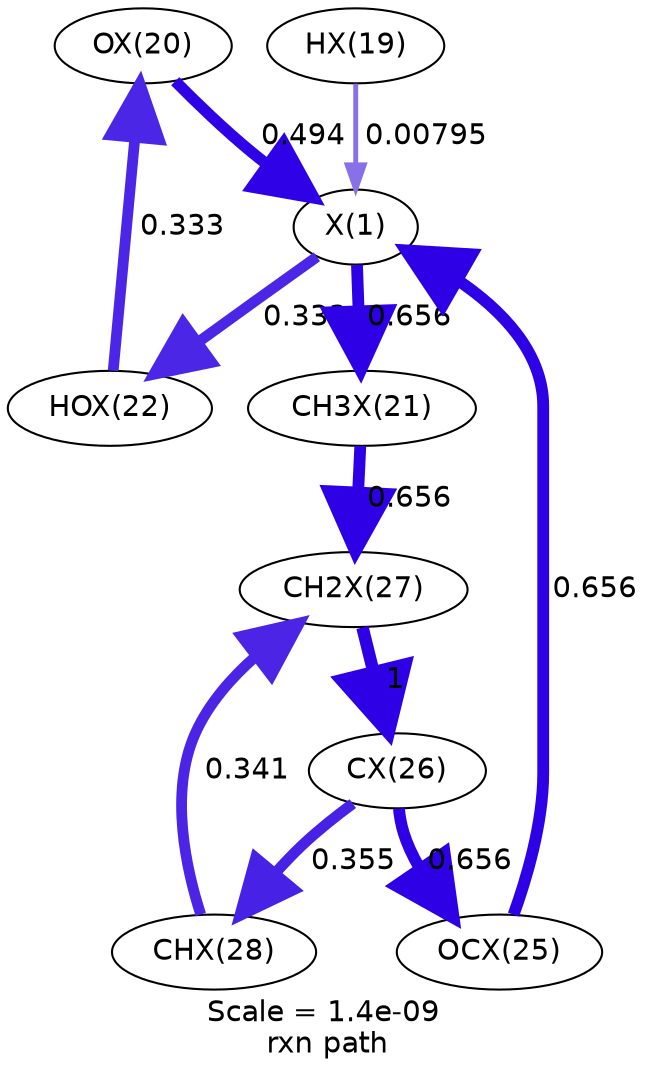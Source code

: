 digraph reaction_paths {
center=1;
s24 -> s22[fontname="Helvetica", style="setlinewidth(5.47)", arrowsize=2.73, color="0.7, 0.994, 0.9"
, label=" 0.494"];
s23 -> s22[fontname="Helvetica", style="setlinewidth(2.35)", arrowsize=1.17, color="0.7, 0.508, 0.9"
, label=" 0.00795"];
s22 -> s26[fontname="Helvetica", style="setlinewidth(5.17)", arrowsize=2.58, color="0.7, 0.833, 0.9"
, label=" 0.333"];
s22 -> s25[fontname="Helvetica", style="setlinewidth(5.68)", arrowsize=2.84, color="0.7, 1.16, 0.9"
, label=" 0.656"];
s29 -> s22[fontname="Helvetica", style="setlinewidth(5.68)", arrowsize=2.84, color="0.7, 1.16, 0.9"
, label=" 0.656"];
s26 -> s24[fontname="Helvetica", style="setlinewidth(5.17)", arrowsize=2.59, color="0.7, 0.833, 0.9"
, label=" 0.333"];
s25 -> s31[fontname="Helvetica", style="setlinewidth(5.68)", arrowsize=2.84, color="0.7, 1.16, 0.9"
, label=" 0.656"];
s32 -> s31[fontname="Helvetica", style="setlinewidth(5.19)", arrowsize=2.59, color="0.7, 0.841, 0.9"
, label=" 0.341"];
s31 -> s30[fontname="Helvetica", style="setlinewidth(6)", arrowsize=3, color="0.7, 1.5, 0.9"
, label=" 1"];
s30 -> s32[fontname="Helvetica", style="setlinewidth(5.22)", arrowsize=2.61, color="0.7, 0.855, 0.9"
, label=" 0.355"];
s30 -> s29[fontname="Helvetica", style="setlinewidth(5.68)", arrowsize=2.84, color="0.7, 1.16, 0.9"
, label=" 0.656"];
s22 [ fontname="Helvetica", label="X(1)"];
s23 [ fontname="Helvetica", label="HX(19)"];
s24 [ fontname="Helvetica", label="OX(20)"];
s25 [ fontname="Helvetica", label="CH3X(21)"];
s26 [ fontname="Helvetica", label="HOX(22)"];
s29 [ fontname="Helvetica", label="OCX(25)"];
s30 [ fontname="Helvetica", label="CX(26)"];
s31 [ fontname="Helvetica", label="CH2X(27)"];
s32 [ fontname="Helvetica", label="CHX(28)"];
 label = "Scale = 1.4e-09\l rxn path";
 fontname = "Helvetica";
}
